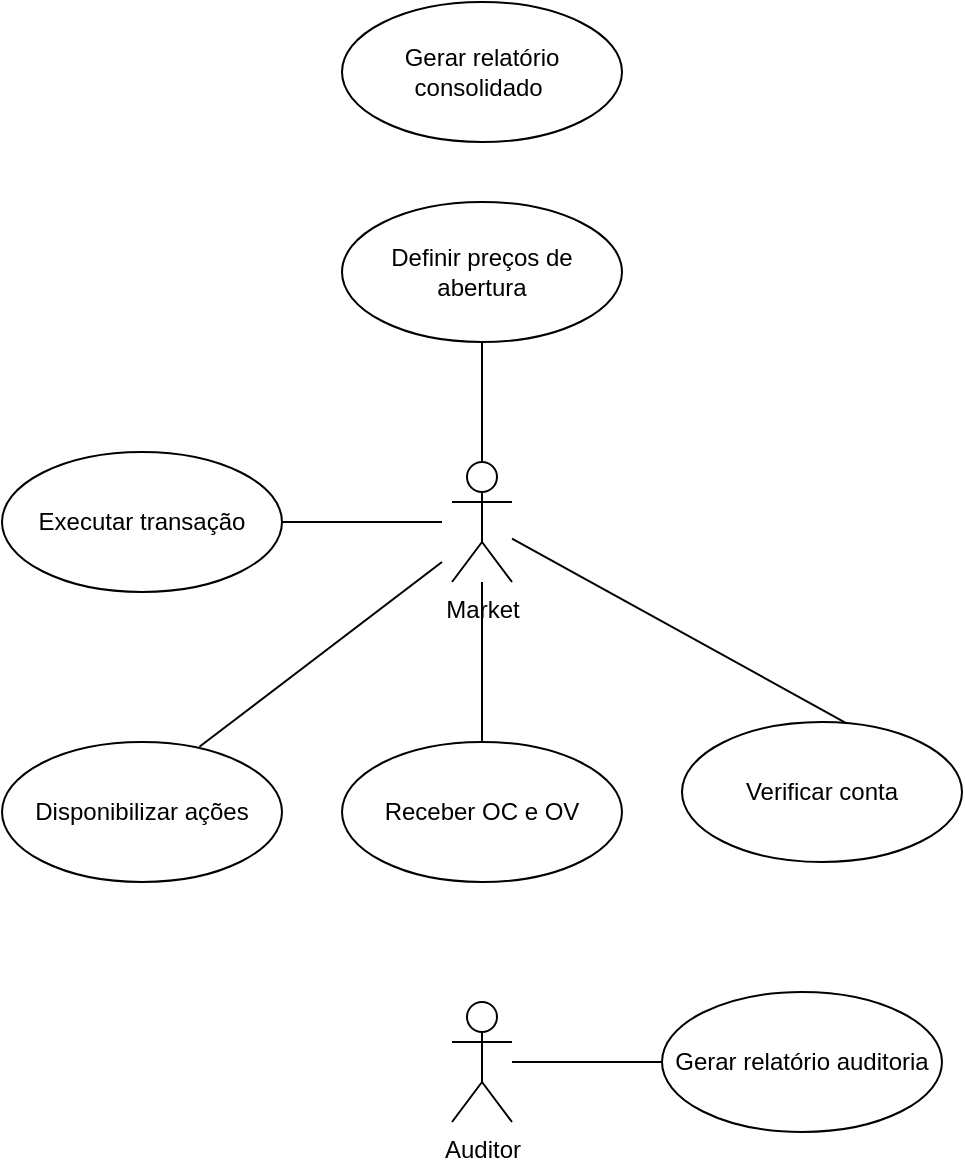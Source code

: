 <mxfile version="18.1.3" type="device"><diagram id="T0Uz6S_nWpCkBVGbkVSA" name="Page-1"><mxGraphModel dx="1382" dy="795" grid="1" gridSize="10" guides="1" tooltips="1" connect="1" arrows="1" fold="1" page="1" pageScale="1" pageWidth="1200" pageHeight="1920" math="0" shadow="0"><root><mxCell id="0"/><mxCell id="1" parent="0"/><mxCell id="lGpDw0DA5fS2U4tsAMBW-1" value="Market" style="shape=umlActor;verticalLabelPosition=bottom;verticalAlign=top;html=1;" parent="1" vertex="1"><mxGeometry x="585" y="320" width="30" height="60" as="geometry"/></mxCell><mxCell id="lGpDw0DA5fS2U4tsAMBW-2" value="Disponibilizar ações" style="ellipse;whiteSpace=wrap;html=1;" parent="1" vertex="1"><mxGeometry x="360" y="460" width="140" height="70" as="geometry"/></mxCell><mxCell id="lGpDw0DA5fS2U4tsAMBW-3" value="Auditor" style="shape=umlActor;verticalLabelPosition=bottom;verticalAlign=top;html=1;" parent="1" vertex="1"><mxGeometry x="585" y="590" width="30" height="60" as="geometry"/></mxCell><mxCell id="lGpDw0DA5fS2U4tsAMBW-4" value="Definir preços de abertura" style="ellipse;whiteSpace=wrap;html=1;" parent="1" vertex="1"><mxGeometry x="530" y="190" width="140" height="70" as="geometry"/></mxCell><mxCell id="lGpDw0DA5fS2U4tsAMBW-6" value="Receber OC e OV" style="ellipse;whiteSpace=wrap;html=1;" parent="1" vertex="1"><mxGeometry x="530" y="460" width="140" height="70" as="geometry"/></mxCell><mxCell id="lGpDw0DA5fS2U4tsAMBW-8" value="Executar transação" style="ellipse;whiteSpace=wrap;html=1;" parent="1" vertex="1"><mxGeometry x="360" y="315" width="140" height="70" as="geometry"/></mxCell><mxCell id="lGpDw0DA5fS2U4tsAMBW-9" value="Gerar relatório auditoria" style="ellipse;whiteSpace=wrap;html=1;" parent="1" vertex="1"><mxGeometry x="690" y="585" width="140" height="70" as="geometry"/></mxCell><mxCell id="lGpDw0DA5fS2U4tsAMBW-10" value="Gerar relatório consolidado&amp;nbsp;" style="ellipse;whiteSpace=wrap;html=1;" parent="1" vertex="1"><mxGeometry x="530" y="90" width="140" height="70" as="geometry"/></mxCell><mxCell id="lGpDw0DA5fS2U4tsAMBW-11" value="Verificar conta" style="ellipse;whiteSpace=wrap;html=1;" parent="1" vertex="1"><mxGeometry x="700" y="450" width="140" height="70" as="geometry"/></mxCell><mxCell id="lGpDw0DA5fS2U4tsAMBW-16" style="edgeStyle=orthogonalEdgeStyle;rounded=0;orthogonalLoop=1;jettySize=auto;html=1;exitX=0.5;exitY=1;exitDx=0;exitDy=0;" parent="1" edge="1"><mxGeometry relative="1" as="geometry"><mxPoint x="490" y="150" as="sourcePoint"/><mxPoint x="490" y="150" as="targetPoint"/></mxGeometry></mxCell><mxCell id="lGpDw0DA5fS2U4tsAMBW-36" value="" style="endArrow=none;html=1;rounded=0;exitX=0.705;exitY=0.034;exitDx=0;exitDy=0;exitPerimeter=0;" parent="1" source="lGpDw0DA5fS2U4tsAMBW-2" edge="1"><mxGeometry width="50" height="50" relative="1" as="geometry"><mxPoint x="790" y="390" as="sourcePoint"/><mxPoint x="580" y="370" as="targetPoint"/></mxGeometry></mxCell><mxCell id="lGpDw0DA5fS2U4tsAMBW-38" value="" style="endArrow=none;html=1;rounded=0;exitX=1;exitY=0.5;exitDx=0;exitDy=0;" parent="1" source="lGpDw0DA5fS2U4tsAMBW-8" edge="1"><mxGeometry width="50" height="50" relative="1" as="geometry"><mxPoint x="790" y="390" as="sourcePoint"/><mxPoint x="580" y="350" as="targetPoint"/></mxGeometry></mxCell><mxCell id="lGpDw0DA5fS2U4tsAMBW-39" value="" style="endArrow=none;html=1;rounded=0;entryX=0.588;entryY=0.009;entryDx=0;entryDy=0;entryPerimeter=0;" parent="1" source="lGpDw0DA5fS2U4tsAMBW-1" target="lGpDw0DA5fS2U4tsAMBW-11" edge="1"><mxGeometry width="50" height="50" relative="1" as="geometry"><mxPoint x="790" y="390" as="sourcePoint"/><mxPoint x="840" y="340" as="targetPoint"/></mxGeometry></mxCell><mxCell id="lGpDw0DA5fS2U4tsAMBW-41" value="" style="endArrow=none;html=1;rounded=0;exitX=0.5;exitY=0;exitDx=0;exitDy=0;" parent="1" source="lGpDw0DA5fS2U4tsAMBW-6" target="lGpDw0DA5fS2U4tsAMBW-1" edge="1"><mxGeometry width="50" height="50" relative="1" as="geometry"><mxPoint x="790" y="390" as="sourcePoint"/><mxPoint x="710" y="310" as="targetPoint"/></mxGeometry></mxCell><mxCell id="lGpDw0DA5fS2U4tsAMBW-43" value="" style="endArrow=none;html=1;rounded=0;" parent="1" source="lGpDw0DA5fS2U4tsAMBW-3" target="lGpDw0DA5fS2U4tsAMBW-9" edge="1"><mxGeometry width="50" height="50" relative="1" as="geometry"><mxPoint x="790" y="510" as="sourcePoint"/><mxPoint x="840" y="460" as="targetPoint"/></mxGeometry></mxCell><mxCell id="lGpDw0DA5fS2U4tsAMBW-44" value="" style="endArrow=none;html=1;rounded=0;exitX=0.5;exitY=1;exitDx=0;exitDy=0;entryX=0.5;entryY=0;entryDx=0;entryDy=0;entryPerimeter=0;" parent="1" source="lGpDw0DA5fS2U4tsAMBW-4" target="lGpDw0DA5fS2U4tsAMBW-1" edge="1"><mxGeometry width="50" height="50" relative="1" as="geometry"><mxPoint x="790" y="510" as="sourcePoint"/><mxPoint x="840" y="460" as="targetPoint"/></mxGeometry></mxCell></root></mxGraphModel></diagram></mxfile>
